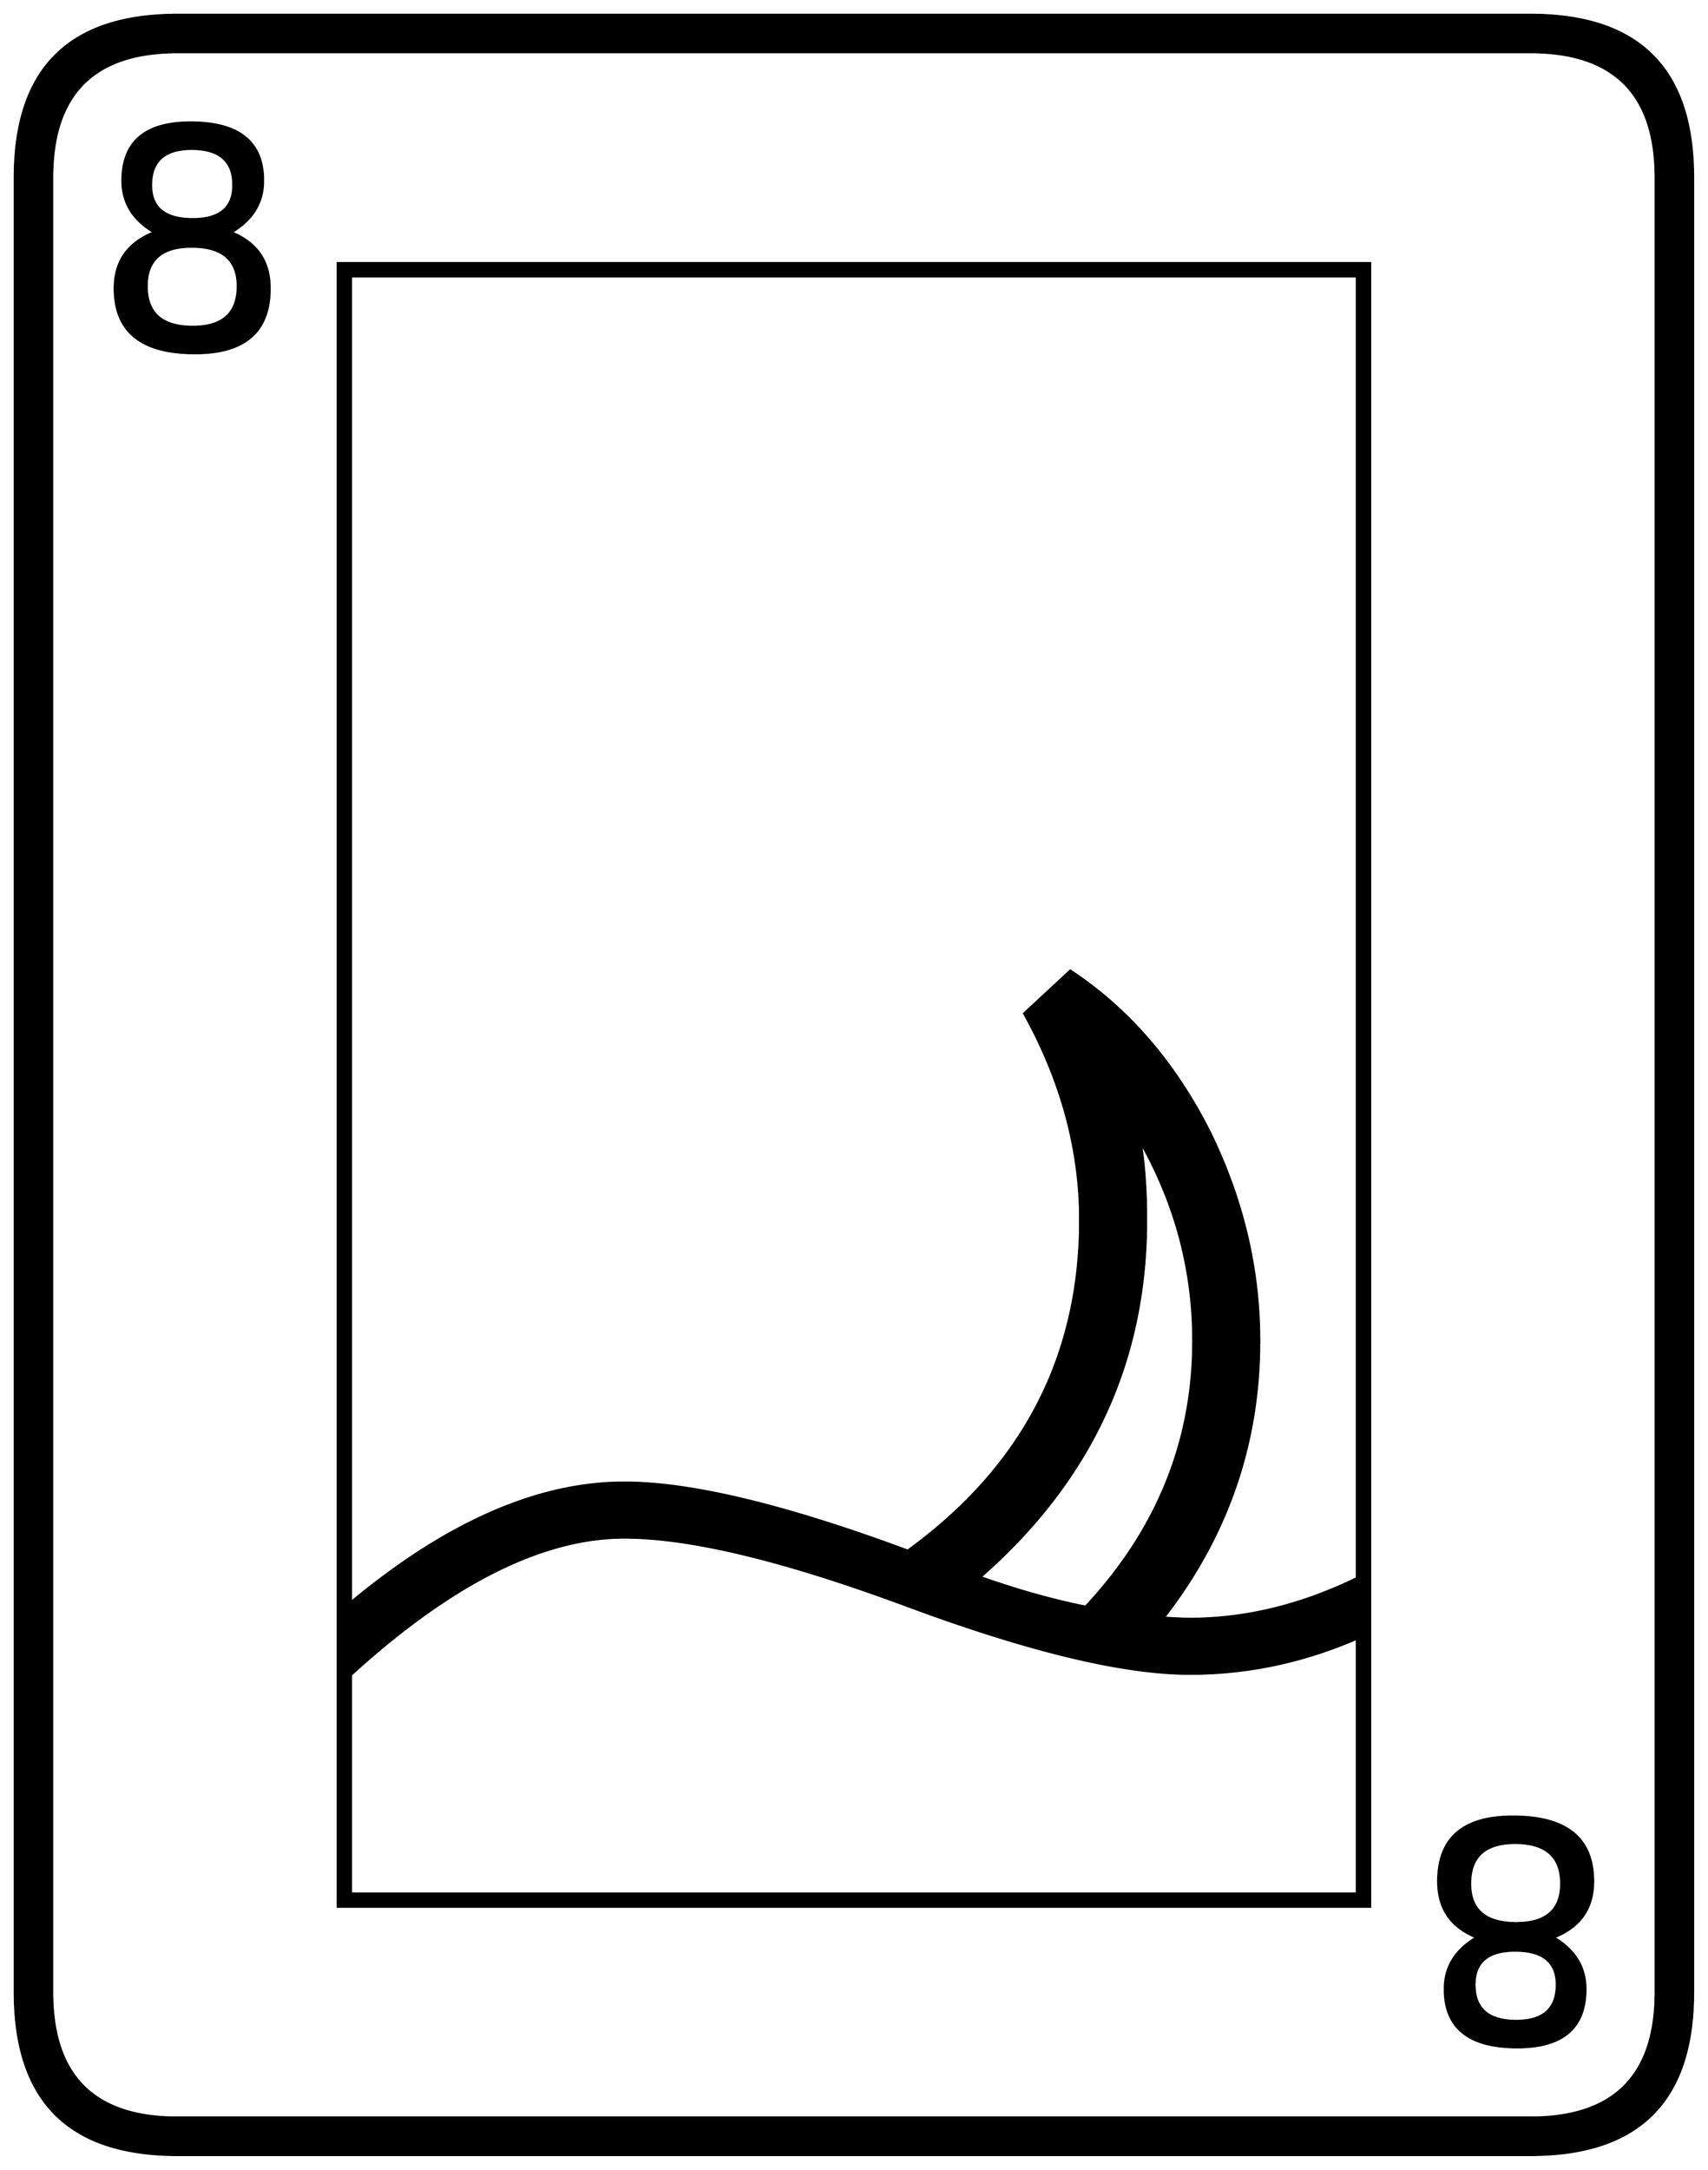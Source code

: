 


\begin{tikzpicture}[y=0.80pt, x=0.80pt, yscale=-1.0, xscale=1.0, inner sep=0pt, outer sep=0pt]
\begin{scope}[shift={(100.0,1706.0)},nonzero rule]
  \path[draw=.,fill=.,line width=1.600pt] (1578.0,244.0) .. controls
    (1578.0,342.667) and (1528.667,392.0) .. (1430.0,392.0) --
    (198.0,392.0) .. controls (99.333,392.0) and (50.0,342.667) ..
    (50.0,244.0) -- (50.0,-1408.0) .. controls (50.0,-1506.667)
    and (99.333,-1556.0) .. (198.0,-1556.0) -- (1430.0,-1556.0) ..
    controls (1528.667,-1556.0) and (1578.0,-1506.667) ..
    (1578.0,-1408.0) -- (1578.0,244.0) -- cycle(1544.0,244.0) --
    (1544.0,-1408.0) .. controls (1544.0,-1484.0) and
    (1506.0,-1522.0) .. (1430.0,-1522.0) -- (198.0,-1522.0) ..
    controls (122.0,-1522.0) and (84.0,-1484.0) ..
    (84.0,-1408.0) -- (84.0,244.0) .. controls (84.0,320.0) and
    (122.0,358.0) .. (198.0,358.0) -- (1430.0,358.0) .. controls
    (1506.0,358.0) and (1544.0,320.0) .. (1544.0,244.0) --
    cycle(282.0,-1307.0) .. controls (282.0,-1267.667) and
    (259.333,-1248.0) .. (214.0,-1248.0) .. controls
    (165.333,-1248.0) and (141.0,-1267.667) .. (141.0,-1307.0) ..
    controls (141.0,-1331.667) and (153.0,-1348.667) ..
    (177.0,-1358.0) .. controls (157.667,-1369.333) and
    (148.0,-1385.0) .. (148.0,-1405.0) .. controls
    (148.0,-1440.333) and (168.667,-1458.0) .. (210.0,-1458.0) ..
    controls (254.0,-1458.0) and (276.0,-1440.333) ..
    (276.0,-1405.0) .. controls (276.0,-1385.0) and
    (266.333,-1369.333) .. (247.0,-1358.0) .. controls
    (270.333,-1348.667) and (282.0,-1331.667) .. (282.0,-1307.0) --
    cycle(1284.0,166.0) -- (344.0,166.0) -- (344.0,-1330.0) --
    (1284.0,-1330.0) -- (1284.0,166.0) -- cycle(1487.0,143.0) ..
    controls (1487.0,167.667) and (1475.0,184.667) .. (1451.0,194.0)
    .. controls (1470.333,205.333) and (1480.0,221.0) ..
    (1480.0,241.0) .. controls (1480.0,276.333) and (1459.333,294.0)
    .. (1418.0,294.0) .. controls (1374.0,294.0) and
    (1352.0,276.333) .. (1352.0,241.0) .. controls (1352.0,221.0)
    and (1361.667,205.333) .. (1381.0,194.0) .. controls
    (1357.667,184.667) and (1346.0,167.667) .. (1346.0,143.0) ..
    controls (1346.0,103.667) and (1368.667,84.0) .. (1414.0,84.0)
    .. controls (1462.667,84.0) and (1487.0,103.667) ..
    (1487.0,143.0) -- cycle(249.0,-1401.0) .. controls
    (249.0,-1423.0) and (236.333,-1434.0) .. (211.0,-1434.0) ..
    controls (186.333,-1434.0) and (174.0,-1423.0) ..
    (174.0,-1401.0) .. controls (174.0,-1380.333) and
    (186.667,-1370.0) .. (212.0,-1370.0) .. controls
    (236.667,-1370.0) and (249.0,-1380.333) .. (249.0,-1401.0) --
    cycle(1272.0,-133.0) -- (1272.0,-1318.0) -- (356.0,-1318.0)
    -- (356.0,-111.0) .. controls (443.333,-183.667) and
    (526.333,-220.0) .. (605.0,-220.0) .. controls (665.667,-220.0)
    and (751.667,-199.333) .. (863.0,-158.0) .. controls
    (967.667,-234.0) and (1020.0,-334.333) .. (1020.0,-459.0) ..
    controls (1020.0,-523.0) and (1003.0,-585.667) ..
    (969.0,-647.0) -- (1011.0,-686.0) .. controls
    (1063.667,-651.333) and (1106.0,-602.333) .. (1138.0,-539.0) ..
    controls (1168.0,-477.667) and (1183.0,-414.333) ..
    (1183.0,-349.0) .. controls (1183.0,-255.667) and
    (1154.0,-171.667) .. (1096.0,-97.0) .. controls (1107.333,-96.333)
    and (1115.333,-96.0) .. (1120.0,-96.0) .. controls
    (1170.667,-96.0) and (1221.333,-108.333) .. (1272.0,-133.0) --
    cycle(253.0,-1309.0) .. controls (253.0,-1333.0) and
    (239.0,-1345.0) .. (211.0,-1345.0) .. controls
    (183.667,-1345.0) and (170.0,-1333.0) .. (170.0,-1309.0) ..
    controls (170.0,-1284.333) and (184.0,-1272.0) ..
    (212.0,-1272.0) .. controls (239.333,-1272.0) and
    (253.0,-1284.333) .. (253.0,-1309.0) -- cycle(1123.0,-349.0)
    .. controls (1123.0,-413.0) and (1107.0,-473.333) ..
    (1075.0,-530.0) .. controls (1078.333,-509.333) and
    (1080.0,-485.667) .. (1080.0,-459.0) .. controls
    (1080.0,-330.333) and (1029.667,-222.0) .. (929.0,-134.0) ..
    controls (963.0,-122.0) and (995.0,-113.0) ..
    (1025.0,-107.0) .. controls (1090.333,-177.0) and
    (1123.0,-257.667) .. (1123.0,-349.0) -- cycle(1458.0,145.0) ..
    controls (1458.0,120.333) and (1444.0,108.0) .. (1416.0,108.0)
    .. controls (1388.667,108.0) and (1375.0,120.333) ..
    (1375.0,145.0) .. controls (1375.0,169.0) and (1389.0,181.0)
    .. (1417.0,181.0) .. controls (1444.333,181.0) and
    (1458.0,169.0) .. (1458.0,145.0) -- cycle(1454.0,237.0) ..
    controls (1454.0,216.333) and (1441.333,206.0) .. (1416.0,206.0)
    .. controls (1391.333,206.0) and (1379.0,216.333) ..
    (1379.0,237.0) .. controls (1379.0,259.0) and (1391.667,270.0)
    .. (1417.0,270.0) .. controls (1441.667,270.0) and
    (1454.0,259.0) .. (1454.0,237.0) -- cycle(1272.0,154.0) --
    (1272.0,-78.0) .. controls (1222.667,-56.667) and (1172.0,-46.0)
    .. (1120.0,-46.0) .. controls (1059.333,-46.0) and
    (973.333,-66.667) .. (862.0,-108.0) .. controls (750.667,-149.333)
    and (665.0,-170.0) .. (605.0,-170.0) .. controls
    (530.333,-170.0) and (447.333,-128.333) .. (356.0,-45.0) --
    (356.0,154.0) -- (1272.0,154.0) -- cycle;
\end{scope}

\end{tikzpicture}

